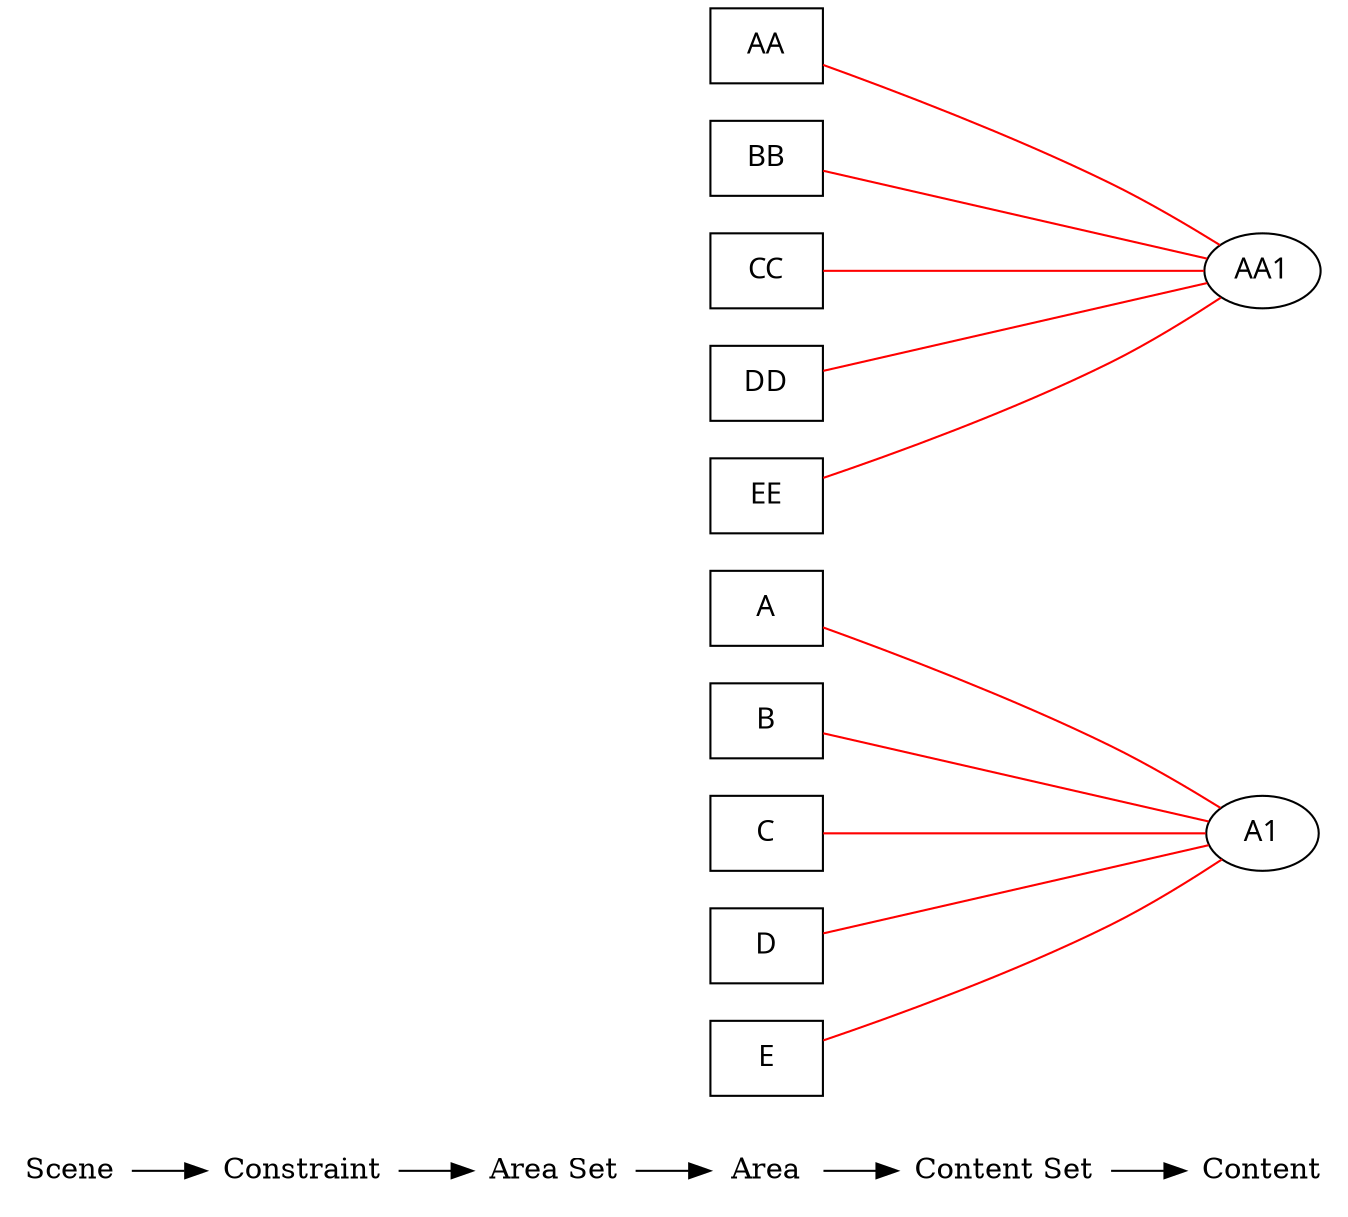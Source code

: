 digraph rule_objects_graph {
	rankdir = LR;
	charset="utf-8";
	clusterrank = global;
	
	node [shape = plaintext];
	Scene -> Constraint -> "Area Set" -> Area -> "Content Set" -> Content; 
	{ rank = same;
		node [shape = box];
		{
			Area;
			e1 [label="A", fontname="Meiryo UI"];
			e2 [label="B", fontname="Meiryo UI"];
			e3 [label="C", fontname="Meiryo UI"];
			e4 [label="D", fontname="Meiryo UI"];
			e5 [label="E", fontname="Meiryo UI"];

			e6 [label="AA", fontname="Meiryo UI"];
			e7 [label="BB", fontname="Meiryo UI"];
			e8 [label="CC", fontname="Meiryo UI"];
			e9 [label="DD", fontname="Meiryo UI"];
			e10 [label="EE", fontname="Meiryo UI"];
		}
	}
	
	{ rank = same;
		node [shape = ellipse];
		{
			Content;
			e11 [label="A1", fontname="Meiryo UI"];

			e12 [label="AA1", fontname="Meiryo UI"];

		}
	}
	
	{
		subgraph subareaset {
			"Area Set";
			node [shape = box, style = filled, color = lightpink];


		}
	}


	
	{
		subgraph subcontentset {
			"Content Set";
			node [shape = ellipse, style = filled, color = palegreen];


		}
	}



	e1 -> e11 [dir=none, color=red];
	e2 -> e11 [dir=none, color=red];
	e3 -> e11 [dir=none, color=red];
	e4 -> e11 [dir=none, color=red];
	e5 -> e11 [dir=none, color=red];
	

	

	e6 -> e12 [dir=none, color=red];
	e7 -> e12 [dir=none, color=red];
	e8 -> e12 [dir=none, color=red];
	e9 -> e12 [dir=none, color=red];
	e10 -> e12 [dir=none, color=red];
	

	

	subgraph scene { rank = same;
		node [shape = circle, style = filled, color = lightblue];
		{
			"Scene";

		}
	}

	{ rank = same;
		node [shape = note, style = filled, color = lightgrey];
		{
			"Constraint";
		}
	}
	
	{ rank = same;
		node [shape = note, style = filled, color = lavenderblush2];
		{
			"Constraint";
		}
	}

	{ rank = same;
		node [shape = note, style = filled, color = lightpink2];
		{
			"Constraint";
		}
	}

	

	

	
}


